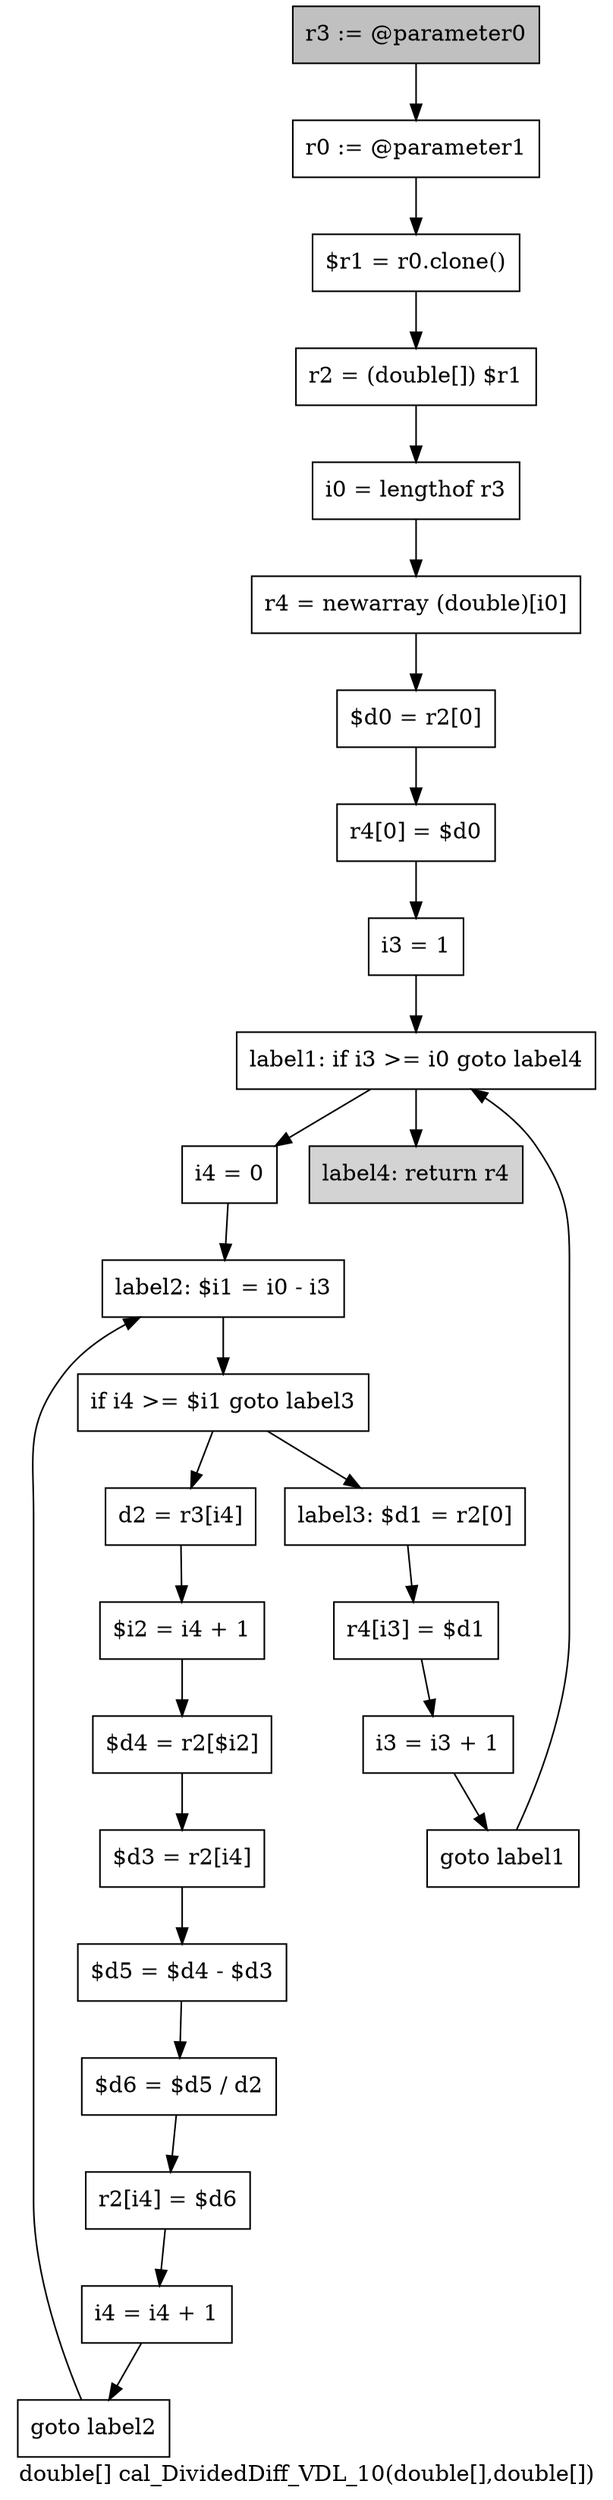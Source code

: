 digraph "double[] cal_DividedDiff_VDL_10(double[],double[])" {
    label="double[] cal_DividedDiff_VDL_10(double[],double[])";
    node [shape=box];
    "0" [style=filled,fillcolor=gray,label="r3 := @parameter0",];
    "1" [label="r0 := @parameter1",];
    "0"->"1";
    "2" [label="$r1 = r0.clone()",];
    "1"->"2";
    "3" [label="r2 = (double[]) $r1",];
    "2"->"3";
    "4" [label="i0 = lengthof r3",];
    "3"->"4";
    "5" [label="r4 = newarray (double)[i0]",];
    "4"->"5";
    "6" [label="$d0 = r2[0]",];
    "5"->"6";
    "7" [label="r4[0] = $d0",];
    "6"->"7";
    "8" [label="i3 = 1",];
    "7"->"8";
    "9" [label="label1: if i3 >= i0 goto label4",];
    "8"->"9";
    "10" [label="i4 = 0",];
    "9"->"10";
    "26" [style=filled,fillcolor=lightgray,label="label4: return r4",];
    "9"->"26";
    "11" [label="label2: $i1 = i0 - i3",];
    "10"->"11";
    "12" [label="if i4 >= $i1 goto label3",];
    "11"->"12";
    "13" [label="d2 = r3[i4]",];
    "12"->"13";
    "22" [label="label3: $d1 = r2[0]",];
    "12"->"22";
    "14" [label="$i2 = i4 + 1",];
    "13"->"14";
    "15" [label="$d4 = r2[$i2]",];
    "14"->"15";
    "16" [label="$d3 = r2[i4]",];
    "15"->"16";
    "17" [label="$d5 = $d4 - $d3",];
    "16"->"17";
    "18" [label="$d6 = $d5 / d2",];
    "17"->"18";
    "19" [label="r2[i4] = $d6",];
    "18"->"19";
    "20" [label="i4 = i4 + 1",];
    "19"->"20";
    "21" [label="goto label2",];
    "20"->"21";
    "21"->"11";
    "23" [label="r4[i3] = $d1",];
    "22"->"23";
    "24" [label="i3 = i3 + 1",];
    "23"->"24";
    "25" [label="goto label1",];
    "24"->"25";
    "25"->"9";
}
